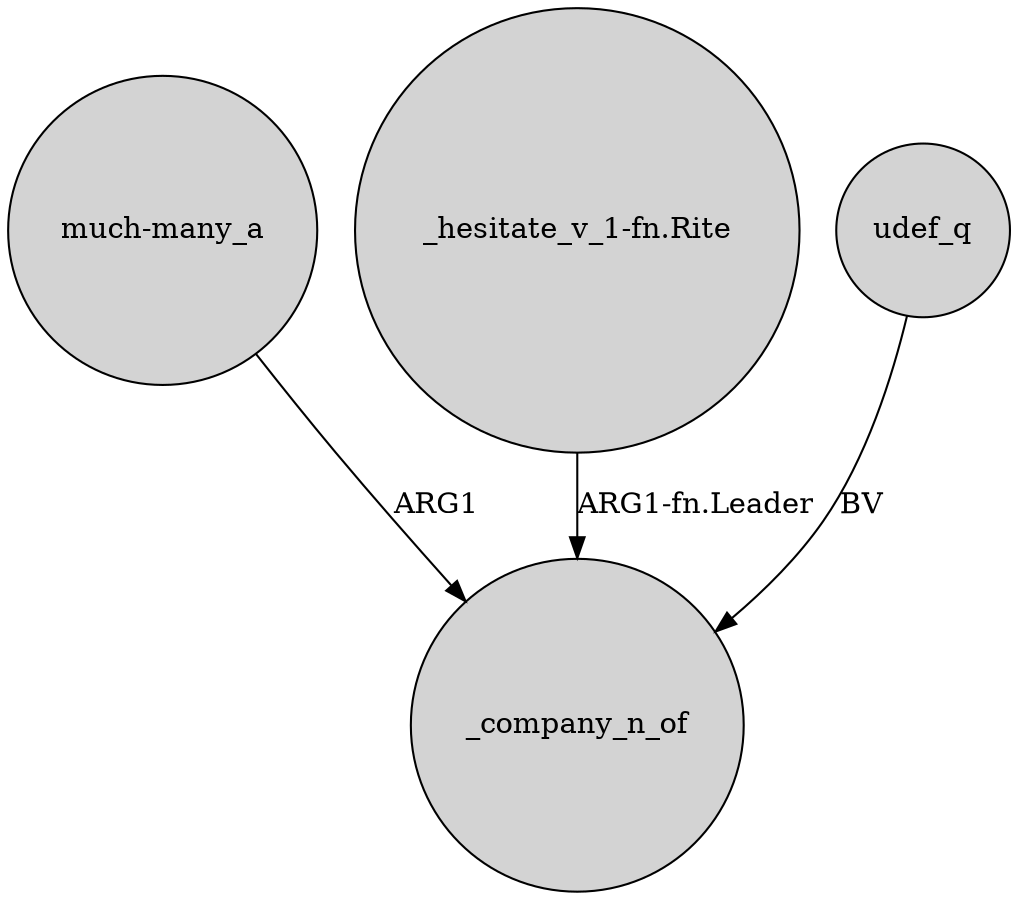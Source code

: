 digraph {
	node [shape=circle style=filled]
	"much-many_a" -> _company_n_of [label=ARG1]
	"_hesitate_v_1-fn.Rite" -> _company_n_of [label="ARG1-fn.Leader"]
	udef_q -> _company_n_of [label=BV]
}
